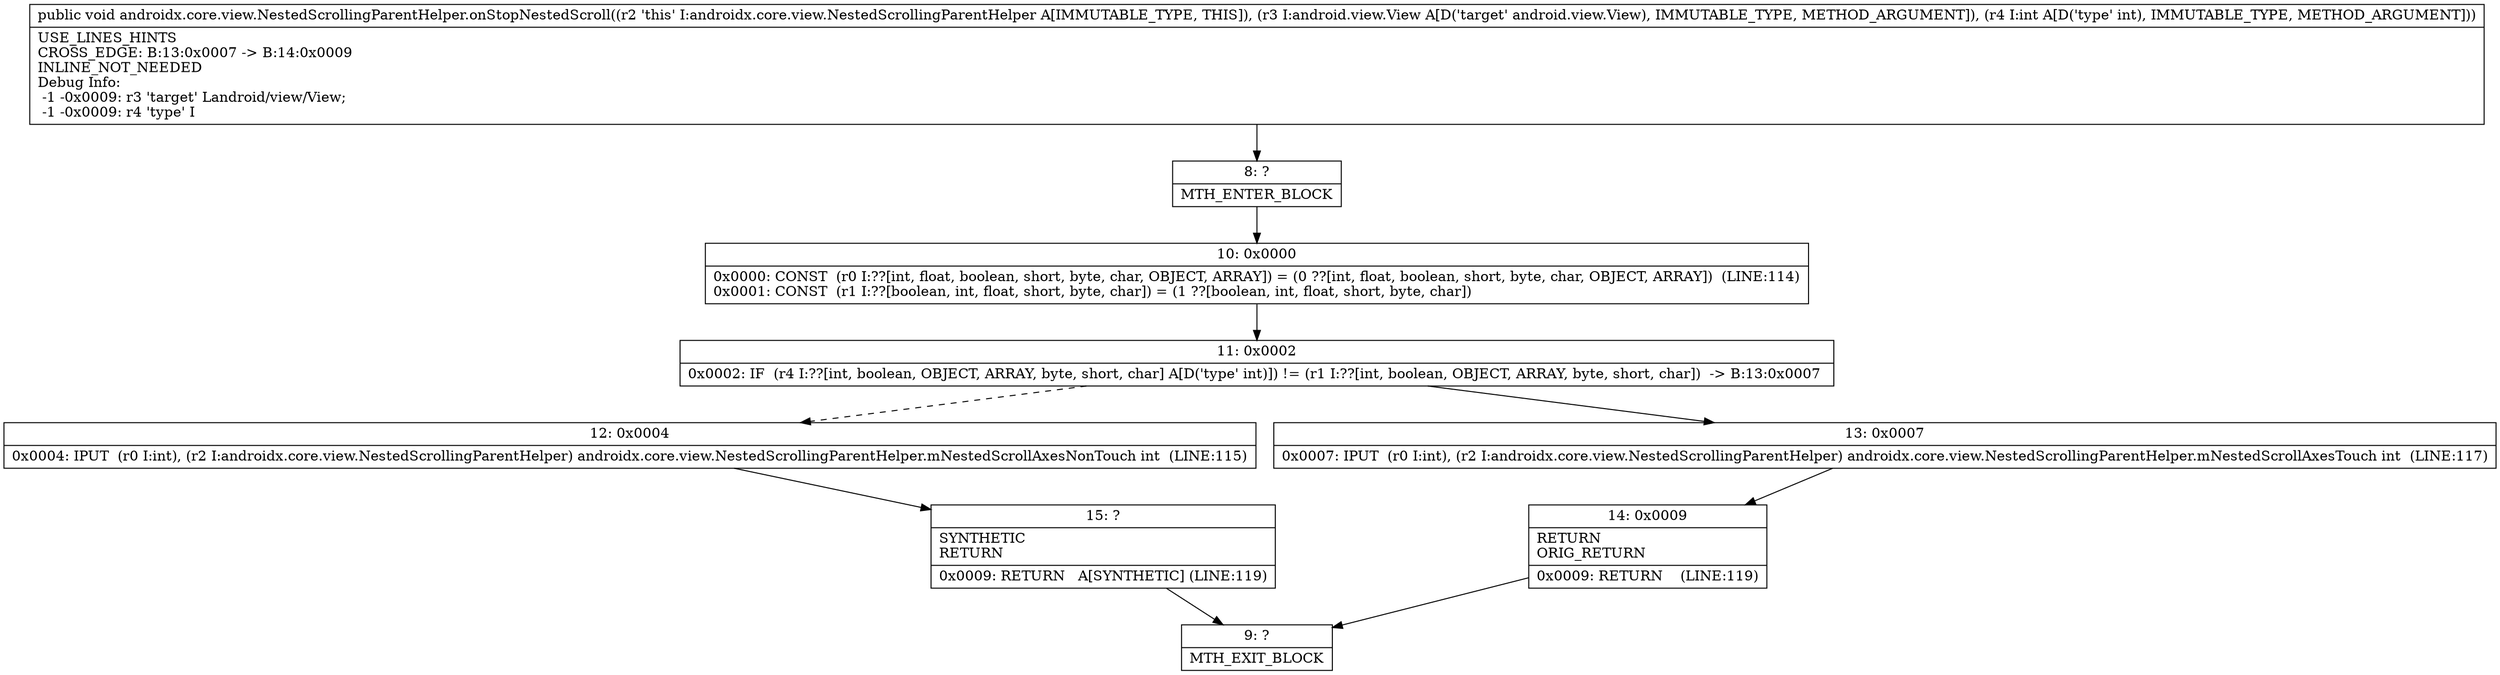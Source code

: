 digraph "CFG forandroidx.core.view.NestedScrollingParentHelper.onStopNestedScroll(Landroid\/view\/View;I)V" {
Node_8 [shape=record,label="{8\:\ ?|MTH_ENTER_BLOCK\l}"];
Node_10 [shape=record,label="{10\:\ 0x0000|0x0000: CONST  (r0 I:??[int, float, boolean, short, byte, char, OBJECT, ARRAY]) = (0 ??[int, float, boolean, short, byte, char, OBJECT, ARRAY])  (LINE:114)\l0x0001: CONST  (r1 I:??[boolean, int, float, short, byte, char]) = (1 ??[boolean, int, float, short, byte, char]) \l}"];
Node_11 [shape=record,label="{11\:\ 0x0002|0x0002: IF  (r4 I:??[int, boolean, OBJECT, ARRAY, byte, short, char] A[D('type' int)]) != (r1 I:??[int, boolean, OBJECT, ARRAY, byte, short, char])  \-\> B:13:0x0007 \l}"];
Node_12 [shape=record,label="{12\:\ 0x0004|0x0004: IPUT  (r0 I:int), (r2 I:androidx.core.view.NestedScrollingParentHelper) androidx.core.view.NestedScrollingParentHelper.mNestedScrollAxesNonTouch int  (LINE:115)\l}"];
Node_15 [shape=record,label="{15\:\ ?|SYNTHETIC\lRETURN\l|0x0009: RETURN   A[SYNTHETIC] (LINE:119)\l}"];
Node_9 [shape=record,label="{9\:\ ?|MTH_EXIT_BLOCK\l}"];
Node_13 [shape=record,label="{13\:\ 0x0007|0x0007: IPUT  (r0 I:int), (r2 I:androidx.core.view.NestedScrollingParentHelper) androidx.core.view.NestedScrollingParentHelper.mNestedScrollAxesTouch int  (LINE:117)\l}"];
Node_14 [shape=record,label="{14\:\ 0x0009|RETURN\lORIG_RETURN\l|0x0009: RETURN    (LINE:119)\l}"];
MethodNode[shape=record,label="{public void androidx.core.view.NestedScrollingParentHelper.onStopNestedScroll((r2 'this' I:androidx.core.view.NestedScrollingParentHelper A[IMMUTABLE_TYPE, THIS]), (r3 I:android.view.View A[D('target' android.view.View), IMMUTABLE_TYPE, METHOD_ARGUMENT]), (r4 I:int A[D('type' int), IMMUTABLE_TYPE, METHOD_ARGUMENT]))  | USE_LINES_HINTS\lCROSS_EDGE: B:13:0x0007 \-\> B:14:0x0009\lINLINE_NOT_NEEDED\lDebug Info:\l  \-1 \-0x0009: r3 'target' Landroid\/view\/View;\l  \-1 \-0x0009: r4 'type' I\l}"];
MethodNode -> Node_8;Node_8 -> Node_10;
Node_10 -> Node_11;
Node_11 -> Node_12[style=dashed];
Node_11 -> Node_13;
Node_12 -> Node_15;
Node_15 -> Node_9;
Node_13 -> Node_14;
Node_14 -> Node_9;
}

